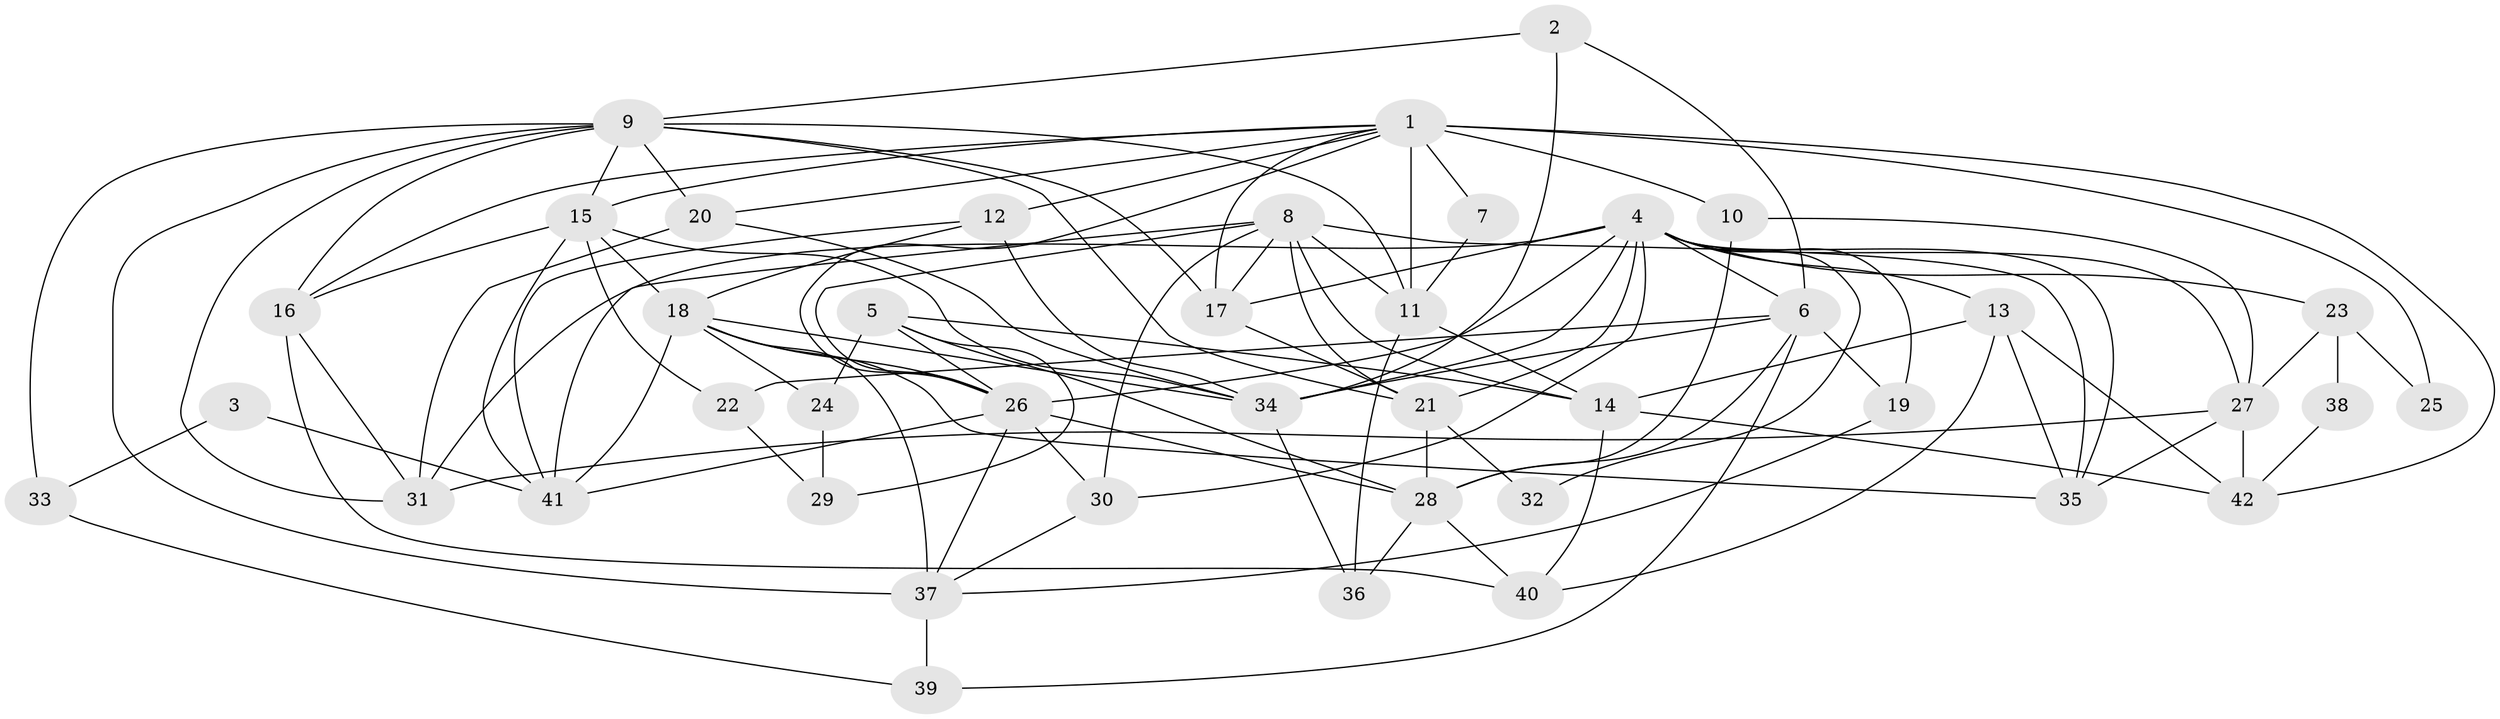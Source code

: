 // original degree distribution, {3: 0.30952380952380953, 2: 0.11904761904761904, 7: 0.03571428571428571, 5: 0.11904761904761904, 4: 0.27380952380952384, 6: 0.13095238095238096, 9: 0.011904761904761904}
// Generated by graph-tools (version 1.1) at 2025/51/03/04/25 22:51:13]
// undirected, 42 vertices, 108 edges
graph export_dot {
  node [color=gray90,style=filled];
  1;
  2;
  3;
  4;
  5;
  6;
  7;
  8;
  9;
  10;
  11;
  12;
  13;
  14;
  15;
  16;
  17;
  18;
  19;
  20;
  21;
  22;
  23;
  24;
  25;
  26;
  27;
  28;
  29;
  30;
  31;
  32;
  33;
  34;
  35;
  36;
  37;
  38;
  39;
  40;
  41;
  42;
  1 -- 7 [weight=1.0];
  1 -- 10 [weight=2.0];
  1 -- 11 [weight=4.0];
  1 -- 12 [weight=2.0];
  1 -- 15 [weight=1.0];
  1 -- 16 [weight=1.0];
  1 -- 17 [weight=1.0];
  1 -- 20 [weight=1.0];
  1 -- 25 [weight=1.0];
  1 -- 26 [weight=1.0];
  1 -- 42 [weight=1.0];
  2 -- 6 [weight=1.0];
  2 -- 9 [weight=1.0];
  2 -- 34 [weight=1.0];
  3 -- 33 [weight=1.0];
  3 -- 41 [weight=1.0];
  4 -- 6 [weight=1.0];
  4 -- 13 [weight=1.0];
  4 -- 17 [weight=1.0];
  4 -- 19 [weight=1.0];
  4 -- 21 [weight=2.0];
  4 -- 23 [weight=1.0];
  4 -- 26 [weight=1.0];
  4 -- 27 [weight=1.0];
  4 -- 30 [weight=1.0];
  4 -- 31 [weight=1.0];
  4 -- 32 [weight=2.0];
  4 -- 34 [weight=1.0];
  4 -- 35 [weight=1.0];
  5 -- 14 [weight=1.0];
  5 -- 24 [weight=1.0];
  5 -- 26 [weight=1.0];
  5 -- 28 [weight=1.0];
  5 -- 29 [weight=1.0];
  6 -- 19 [weight=1.0];
  6 -- 22 [weight=1.0];
  6 -- 28 [weight=1.0];
  6 -- 34 [weight=1.0];
  6 -- 39 [weight=1.0];
  7 -- 11 [weight=1.0];
  8 -- 11 [weight=1.0];
  8 -- 14 [weight=1.0];
  8 -- 17 [weight=1.0];
  8 -- 21 [weight=1.0];
  8 -- 26 [weight=1.0];
  8 -- 30 [weight=1.0];
  8 -- 35 [weight=1.0];
  8 -- 41 [weight=1.0];
  9 -- 11 [weight=1.0];
  9 -- 15 [weight=1.0];
  9 -- 16 [weight=1.0];
  9 -- 17 [weight=1.0];
  9 -- 20 [weight=1.0];
  9 -- 21 [weight=2.0];
  9 -- 31 [weight=1.0];
  9 -- 33 [weight=1.0];
  9 -- 37 [weight=2.0];
  10 -- 27 [weight=1.0];
  10 -- 28 [weight=1.0];
  11 -- 14 [weight=1.0];
  11 -- 36 [weight=1.0];
  12 -- 18 [weight=1.0];
  12 -- 34 [weight=2.0];
  12 -- 41 [weight=1.0];
  13 -- 14 [weight=1.0];
  13 -- 35 [weight=1.0];
  13 -- 40 [weight=1.0];
  13 -- 42 [weight=1.0];
  14 -- 40 [weight=1.0];
  14 -- 42 [weight=1.0];
  15 -- 16 [weight=2.0];
  15 -- 18 [weight=2.0];
  15 -- 22 [weight=2.0];
  15 -- 34 [weight=1.0];
  15 -- 41 [weight=1.0];
  16 -- 31 [weight=2.0];
  16 -- 40 [weight=1.0];
  17 -- 21 [weight=1.0];
  18 -- 24 [weight=1.0];
  18 -- 26 [weight=1.0];
  18 -- 34 [weight=1.0];
  18 -- 35 [weight=1.0];
  18 -- 37 [weight=1.0];
  18 -- 41 [weight=1.0];
  19 -- 37 [weight=1.0];
  20 -- 31 [weight=1.0];
  20 -- 34 [weight=1.0];
  21 -- 28 [weight=1.0];
  21 -- 32 [weight=1.0];
  22 -- 29 [weight=1.0];
  23 -- 25 [weight=1.0];
  23 -- 27 [weight=1.0];
  23 -- 38 [weight=1.0];
  24 -- 29 [weight=1.0];
  26 -- 28 [weight=1.0];
  26 -- 30 [weight=1.0];
  26 -- 37 [weight=1.0];
  26 -- 41 [weight=1.0];
  27 -- 31 [weight=1.0];
  27 -- 35 [weight=1.0];
  27 -- 42 [weight=1.0];
  28 -- 36 [weight=1.0];
  28 -- 40 [weight=1.0];
  30 -- 37 [weight=1.0];
  33 -- 39 [weight=1.0];
  34 -- 36 [weight=1.0];
  37 -- 39 [weight=1.0];
  38 -- 42 [weight=1.0];
}
